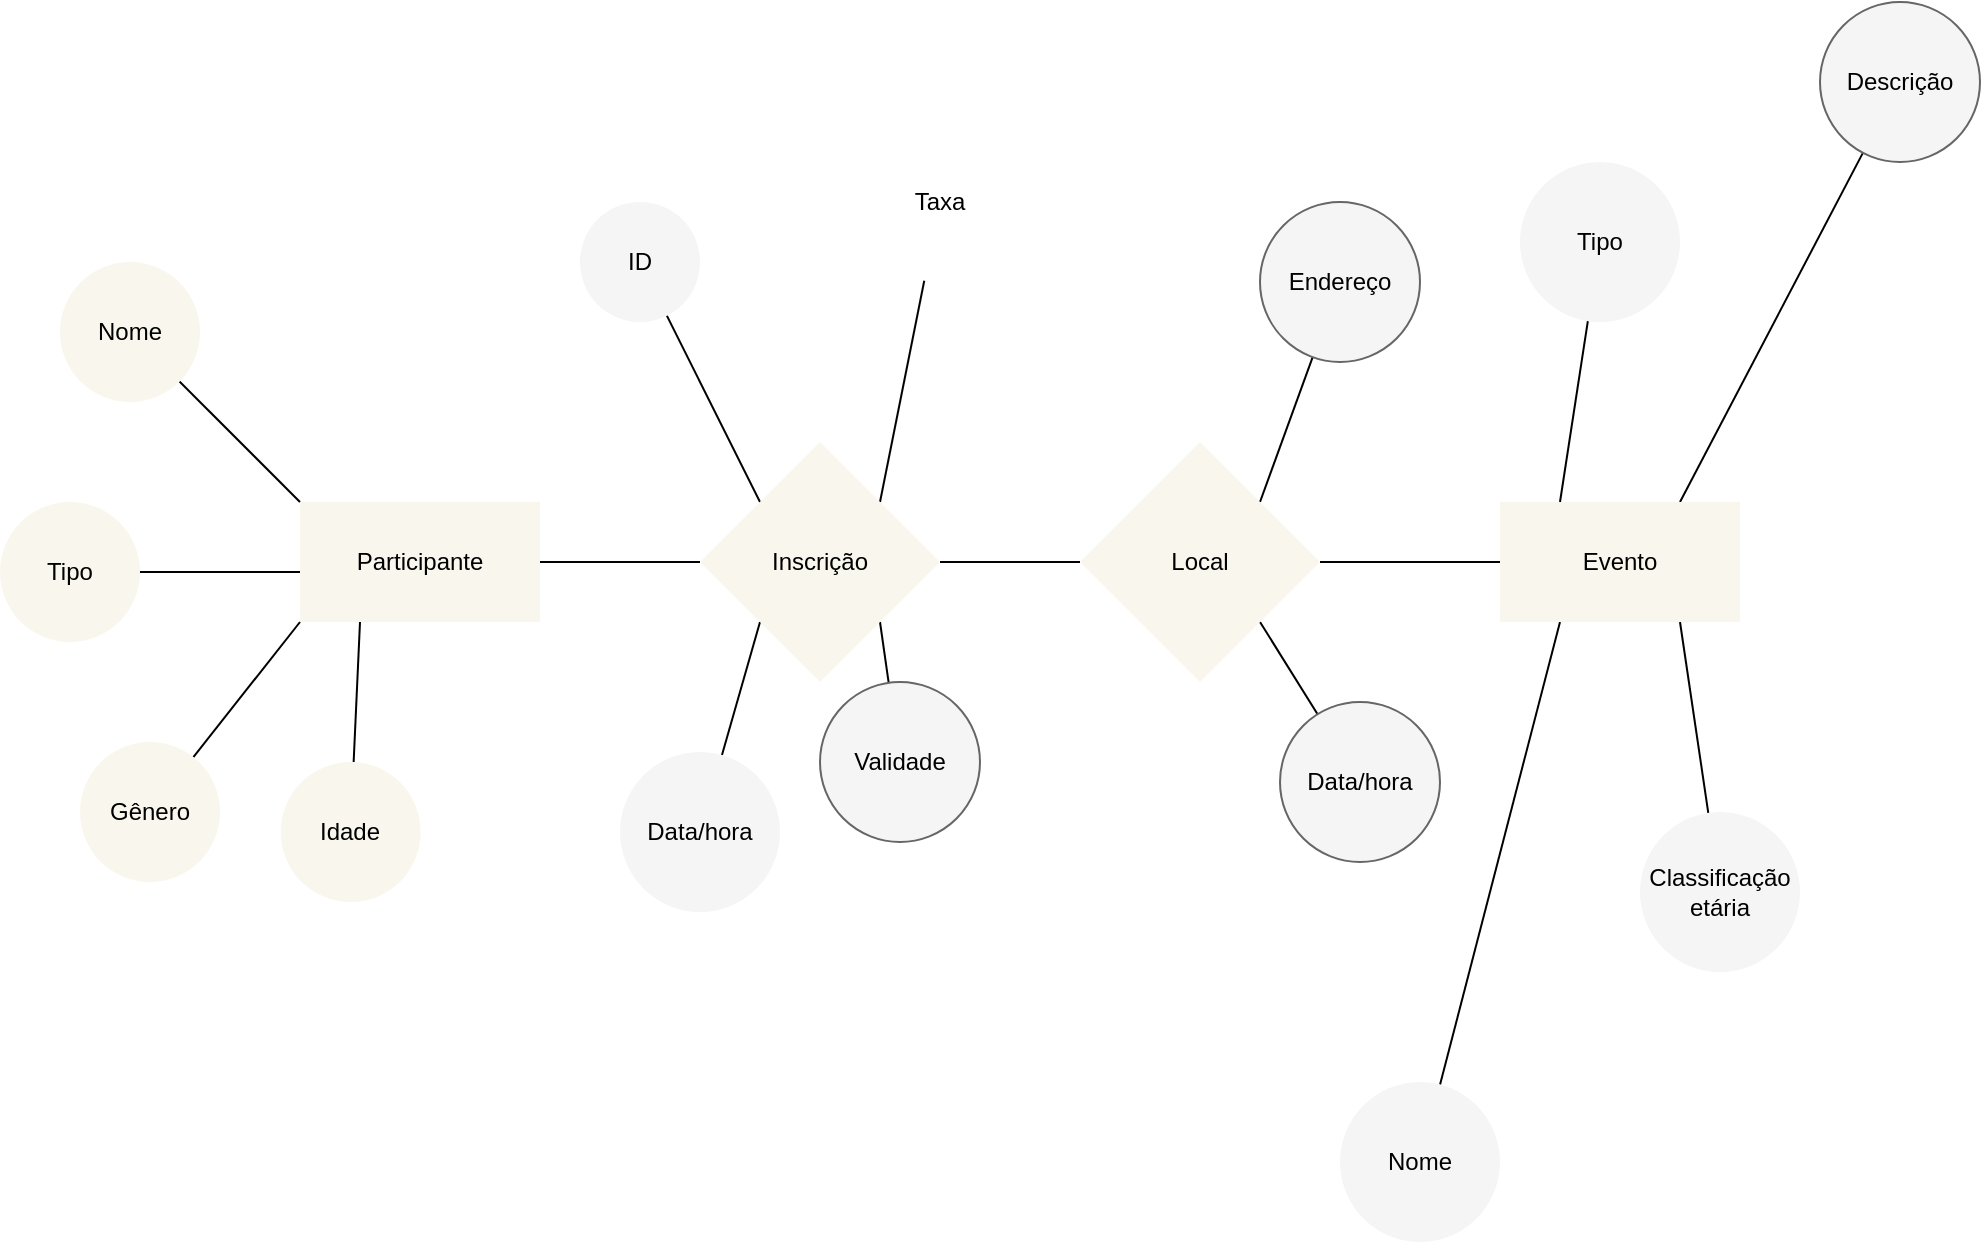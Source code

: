 <mxfile>
    <diagram id="xxtGg2wU7yqez92tXx-T" name="Sistema de Gestão de Eventos">
        <mxGraphModel dx="2692" dy="1408" grid="1" gridSize="10" guides="1" tooltips="1" connect="1" arrows="1" fold="1" page="1" pageScale="1" pageWidth="827" pageHeight="1169" math="0" shadow="0">
            <root>
                <mxCell id="0"/>
                <mxCell id="1" parent="0"/>
                <mxCell id="5" value="" style="html=1;endArrow=none;endFill=0;" parent="1" source="2" edge="1">
                    <mxGeometry relative="1" as="geometry">
                        <mxPoint x="270" y="330" as="targetPoint"/>
                    </mxGeometry>
                </mxCell>
                <mxCell id="20" style="edgeStyle=none;html=1;exitX=0;exitY=0;exitDx=0;exitDy=0;fontColor=#000000;endArrow=none;endFill=0;entryX=1;entryY=1;entryDx=0;entryDy=0;" parent="1" source="2" target="21" edge="1">
                    <mxGeometry relative="1" as="geometry">
                        <mxPoint x="70" y="210" as="targetPoint"/>
                    </mxGeometry>
                </mxCell>
                <mxCell id="24" style="edgeStyle=none;html=1;exitX=0;exitY=0.5;exitDx=0;exitDy=0;fontColor=#000000;endArrow=none;endFill=0;" parent="1" target="25" edge="1">
                    <mxGeometry relative="1" as="geometry">
                        <mxPoint x="-20" y="335" as="targetPoint"/>
                        <mxPoint x="70" y="335" as="sourcePoint"/>
                    </mxGeometry>
                </mxCell>
                <mxCell id="27" style="edgeStyle=none;html=1;exitX=0;exitY=1;exitDx=0;exitDy=0;fontColor=#000000;endArrow=none;endFill=0;" parent="1" source="2" target="28" edge="1">
                    <mxGeometry relative="1" as="geometry">
                        <mxPoint x="40" y="430" as="targetPoint"/>
                    </mxGeometry>
                </mxCell>
                <mxCell id="30" style="edgeStyle=none;html=1;exitX=0.25;exitY=1;exitDx=0;exitDy=0;fontColor=#000000;endArrow=none;endFill=0;" parent="1" source="2" target="31" edge="1">
                    <mxGeometry relative="1" as="geometry">
                        <mxPoint x="100.316" y="450" as="targetPoint"/>
                    </mxGeometry>
                </mxCell>
                <mxCell id="2" value="" style="rounded=0;whiteSpace=wrap;html=1;fillColor=#f9f7ed;strokeColor=none;" parent="1" vertex="1">
                    <mxGeometry x="70" y="300" width="120" height="60" as="geometry"/>
                </mxCell>
                <mxCell id="12" value="" style="edgeStyle=none;html=1;fontColor=#000000;endArrow=none;endFill=0;startArrow=none;" parent="1" source="16" target="11" edge="1">
                    <mxGeometry relative="1" as="geometry"/>
                </mxCell>
                <mxCell id="35" style="edgeStyle=none;html=1;exitX=0;exitY=0;exitDx=0;exitDy=0;fontColor=#000000;endArrow=none;endFill=0;" parent="1" source="6" target="36" edge="1">
                    <mxGeometry relative="1" as="geometry">
                        <mxPoint x="250" y="230" as="targetPoint"/>
                    </mxGeometry>
                </mxCell>
                <mxCell id="38" style="edgeStyle=none;html=1;exitX=1;exitY=0;exitDx=0;exitDy=0;fontColor=#FFFFFF;endArrow=none;endFill=0;" parent="1" source="6" target="39" edge="1">
                    <mxGeometry relative="1" as="geometry">
                        <mxPoint x="420" y="190" as="targetPoint"/>
                    </mxGeometry>
                </mxCell>
                <mxCell id="41" style="edgeStyle=none;html=1;exitX=0;exitY=1;exitDx=0;exitDy=0;fontColor=#000000;endArrow=none;endFill=0;" edge="1" parent="1" source="6" target="42">
                    <mxGeometry relative="1" as="geometry">
                        <mxPoint x="440" y="470" as="targetPoint"/>
                    </mxGeometry>
                </mxCell>
                <mxCell id="52" style="edgeStyle=none;html=1;exitX=1;exitY=1;exitDx=0;exitDy=0;fontColor=#000000;endArrow=none;endFill=0;" edge="1" parent="1" source="6" target="53">
                    <mxGeometry relative="1" as="geometry">
                        <mxPoint x="370" y="430" as="targetPoint"/>
                    </mxGeometry>
                </mxCell>
                <mxCell id="6" value="" style="rhombus;whiteSpace=wrap;html=1;fillColor=#f9f7ed;strokeColor=none;rounded=0;" parent="1" vertex="1">
                    <mxGeometry x="270" y="270" width="120" height="120" as="geometry"/>
                </mxCell>
                <mxCell id="9" value="Participante" style="text;html=1;strokeColor=none;fillColor=none;align=center;verticalAlign=middle;whiteSpace=wrap;rounded=0;fontColor=#000000;" parent="1" vertex="1">
                    <mxGeometry x="100" y="315" width="60" height="30" as="geometry"/>
                </mxCell>
                <mxCell id="10" value="Inscrição" style="text;html=1;strokeColor=none;fillColor=none;align=center;verticalAlign=middle;whiteSpace=wrap;rounded=0;fontColor=#000000;" parent="1" vertex="1">
                    <mxGeometry x="300" y="315" width="60" height="30" as="geometry"/>
                </mxCell>
                <mxCell id="55" style="edgeStyle=none;html=1;exitX=0.25;exitY=0;exitDx=0;exitDy=0;fontColor=#000000;endArrow=none;endFill=0;" edge="1" parent="1" source="11" target="56">
                    <mxGeometry relative="1" as="geometry">
                        <mxPoint x="720" y="170" as="targetPoint"/>
                    </mxGeometry>
                </mxCell>
                <mxCell id="58" style="edgeStyle=none;html=1;exitX=0.75;exitY=1;exitDx=0;exitDy=0;fontColor=#000000;endArrow=none;endFill=0;" edge="1" parent="1" source="11" target="59">
                    <mxGeometry relative="1" as="geometry">
                        <mxPoint x="780" y="520" as="targetPoint"/>
                    </mxGeometry>
                </mxCell>
                <mxCell id="61" style="edgeStyle=none;html=1;exitX=0.25;exitY=1;exitDx=0;exitDy=0;fontColor=#000000;endArrow=none;endFill=0;" edge="1" parent="1" source="11" target="62">
                    <mxGeometry relative="1" as="geometry">
                        <mxPoint x="630" y="630" as="targetPoint"/>
                    </mxGeometry>
                </mxCell>
                <mxCell id="64" style="edgeStyle=none;html=1;exitX=0.75;exitY=0;exitDx=0;exitDy=0;fontColor=#000000;endArrow=none;endFill=0;" edge="1" parent="1" source="11" target="65">
                    <mxGeometry relative="1" as="geometry">
                        <mxPoint x="870" y="90" as="targetPoint"/>
                    </mxGeometry>
                </mxCell>
                <mxCell id="11" value="" style="rounded=0;whiteSpace=wrap;html=1;fillColor=#f9f7ed;strokeColor=none;" parent="1" vertex="1">
                    <mxGeometry x="670" y="300" width="120" height="60" as="geometry"/>
                </mxCell>
                <mxCell id="13" value="Evento" style="text;html=1;strokeColor=none;fillColor=none;align=center;verticalAlign=middle;whiteSpace=wrap;rounded=0;fontColor=#000000;" parent="1" vertex="1">
                    <mxGeometry x="700" y="315" width="60" height="30" as="geometry"/>
                </mxCell>
                <mxCell id="17" value="" style="edgeStyle=none;html=1;fontColor=#000000;endArrow=none;endFill=0;" parent="1" source="6" target="16" edge="1">
                    <mxGeometry relative="1" as="geometry">
                        <mxPoint x="390" y="330" as="sourcePoint"/>
                        <mxPoint x="670" y="330" as="targetPoint"/>
                    </mxGeometry>
                </mxCell>
                <mxCell id="44" style="edgeStyle=none;html=1;exitX=1;exitY=0;exitDx=0;exitDy=0;fontColor=#000000;endArrow=none;endFill=0;" edge="1" parent="1" source="16" target="45">
                    <mxGeometry relative="1" as="geometry">
                        <mxPoint x="590" y="190" as="targetPoint"/>
                    </mxGeometry>
                </mxCell>
                <mxCell id="47" style="edgeStyle=none;html=1;fontColor=#000000;endArrow=none;endFill=0;exitX=1;exitY=1;exitDx=0;exitDy=0;" edge="1" parent="1" source="16" target="48">
                    <mxGeometry relative="1" as="geometry">
                        <mxPoint x="430" y="470" as="targetPoint"/>
                        <mxPoint x="510" y="400" as="sourcePoint"/>
                    </mxGeometry>
                </mxCell>
                <mxCell id="16" value="" style="rhombus;whiteSpace=wrap;html=1;fillColor=#f9f7ed;strokeColor=none;" parent="1" vertex="1">
                    <mxGeometry x="460" y="270" width="120" height="120" as="geometry"/>
                </mxCell>
                <mxCell id="19" value="Local" style="text;html=1;strokeColor=none;fillColor=none;align=center;verticalAlign=middle;whiteSpace=wrap;rounded=0;fontColor=#000000;" parent="1" vertex="1">
                    <mxGeometry x="490" y="315" width="60" height="30" as="geometry"/>
                </mxCell>
                <mxCell id="21" value="" style="ellipse;whiteSpace=wrap;html=1;aspect=fixed;fillColor=#f9f7ed;strokeColor=none;" parent="1" vertex="1">
                    <mxGeometry x="-50" y="180" width="70" height="70" as="geometry"/>
                </mxCell>
                <mxCell id="22" value="Nome" style="text;html=1;strokeColor=none;fillColor=none;align=center;verticalAlign=middle;whiteSpace=wrap;rounded=0;fontColor=#000000;" parent="1" vertex="1">
                    <mxGeometry x="-45" y="200" width="60" height="30" as="geometry"/>
                </mxCell>
                <mxCell id="25" value="" style="ellipse;whiteSpace=wrap;html=1;aspect=fixed;fillColor=#f9f7ed;strokeColor=none;" parent="1" vertex="1">
                    <mxGeometry x="-80" y="300" width="70" height="70" as="geometry"/>
                </mxCell>
                <mxCell id="26" value="Tipo" style="text;html=1;strokeColor=none;fillColor=none;align=center;verticalAlign=middle;whiteSpace=wrap;rounded=0;fontColor=#000000;" parent="1" vertex="1">
                    <mxGeometry x="-75" y="320" width="60" height="30" as="geometry"/>
                </mxCell>
                <mxCell id="28" value="" style="ellipse;whiteSpace=wrap;html=1;aspect=fixed;fillColor=#f9f7ed;strokeColor=none;" parent="1" vertex="1">
                    <mxGeometry x="-40" y="420" width="70" height="70" as="geometry"/>
                </mxCell>
                <mxCell id="29" value="Gênero" style="text;html=1;strokeColor=none;fillColor=none;align=center;verticalAlign=middle;whiteSpace=wrap;rounded=0;fontColor=#000000;" parent="1" vertex="1">
                    <mxGeometry x="-35" y="440" width="60" height="30" as="geometry"/>
                </mxCell>
                <mxCell id="31" value="" style="ellipse;whiteSpace=wrap;html=1;aspect=fixed;fillColor=#f9f7ed;strokeColor=none;" parent="1" vertex="1">
                    <mxGeometry x="60.32" y="430" width="70" height="70" as="geometry"/>
                </mxCell>
                <mxCell id="32" value="Idade" style="text;html=1;strokeColor=none;fillColor=none;align=center;verticalAlign=middle;whiteSpace=wrap;rounded=0;fontColor=#000000;" parent="1" vertex="1">
                    <mxGeometry x="65.32" y="450" width="60" height="30" as="geometry"/>
                </mxCell>
                <mxCell id="36" value="" style="ellipse;whiteSpace=wrap;html=1;aspect=fixed;fontColor=#333333;fillColor=#f5f5f5;strokeColor=none;" parent="1" vertex="1">
                    <mxGeometry x="210" y="150" width="60" height="60" as="geometry"/>
                </mxCell>
                <mxCell id="37" value="ID" style="text;html=1;strokeColor=none;fillColor=none;align=center;verticalAlign=middle;whiteSpace=wrap;rounded=0;fontColor=#000000;" parent="1" vertex="1">
                    <mxGeometry x="210" y="165" width="60" height="30" as="geometry"/>
                </mxCell>
                <mxCell id="39" value="" style="ellipse;whiteSpace=wrap;html=1;aspect=fixed;fontColor=#FFFFFF;fillColor=#FFFFFF;strokeColor=none;" parent="1" vertex="1">
                    <mxGeometry x="350" y="110" width="80" height="80" as="geometry"/>
                </mxCell>
                <mxCell id="40" value="Taxa" style="text;html=1;strokeColor=none;fillColor=none;align=center;verticalAlign=middle;whiteSpace=wrap;rounded=0;fontColor=#000000;" parent="1" vertex="1">
                    <mxGeometry x="360" y="135" width="60" height="30" as="geometry"/>
                </mxCell>
                <mxCell id="42" value="" style="ellipse;whiteSpace=wrap;html=1;aspect=fixed;fontColor=#333333;fillColor=#f5f5f5;strokeColor=none;" vertex="1" parent="1">
                    <mxGeometry x="230" y="425" width="80" height="80" as="geometry"/>
                </mxCell>
                <mxCell id="43" value="Data/hora" style="text;html=1;strokeColor=none;fillColor=none;align=center;verticalAlign=middle;whiteSpace=wrap;rounded=0;fontColor=#000000;" vertex="1" parent="1">
                    <mxGeometry x="240" y="450" width="60" height="30" as="geometry"/>
                </mxCell>
                <mxCell id="45" value="" style="ellipse;whiteSpace=wrap;html=1;aspect=fixed;fontColor=#333333;strokeColor=#666666;fillColor=#f5f5f5;" vertex="1" parent="1">
                    <mxGeometry x="550" y="150" width="80" height="80" as="geometry"/>
                </mxCell>
                <mxCell id="46" value="Endereço" style="text;html=1;strokeColor=none;fillColor=none;align=center;verticalAlign=middle;whiteSpace=wrap;rounded=0;fontColor=#000000;" vertex="1" parent="1">
                    <mxGeometry x="560" y="175" width="60" height="30" as="geometry"/>
                </mxCell>
                <mxCell id="48" value="" style="ellipse;whiteSpace=wrap;html=1;aspect=fixed;fontColor=#333333;strokeColor=#666666;fillColor=#f5f5f5;" vertex="1" parent="1">
                    <mxGeometry x="560" y="400" width="80" height="80" as="geometry"/>
                </mxCell>
                <mxCell id="50" value="Data/hora" style="text;html=1;strokeColor=none;fillColor=none;align=center;verticalAlign=middle;whiteSpace=wrap;rounded=0;fontColor=#000000;" vertex="1" parent="1">
                    <mxGeometry x="570" y="425" width="60" height="30" as="geometry"/>
                </mxCell>
                <mxCell id="53" value="" style="ellipse;whiteSpace=wrap;html=1;aspect=fixed;fontColor=#333333;strokeColor=#666666;fillColor=#f5f5f5;" vertex="1" parent="1">
                    <mxGeometry x="330" y="390" width="80" height="80" as="geometry"/>
                </mxCell>
                <mxCell id="54" value="Validade" style="text;html=1;strokeColor=none;fillColor=none;align=center;verticalAlign=middle;whiteSpace=wrap;rounded=0;fontColor=#000000;" vertex="1" parent="1">
                    <mxGeometry x="340" y="415" width="60" height="30" as="geometry"/>
                </mxCell>
                <mxCell id="56" value="" style="ellipse;whiteSpace=wrap;html=1;aspect=fixed;fontColor=#333333;fillColor=#f5f5f5;strokeColor=none;" vertex="1" parent="1">
                    <mxGeometry x="680" y="130" width="80" height="80" as="geometry"/>
                </mxCell>
                <mxCell id="57" value="Tipo" style="text;html=1;strokeColor=none;fillColor=none;align=center;verticalAlign=middle;whiteSpace=wrap;rounded=0;fontColor=#000000;" vertex="1" parent="1">
                    <mxGeometry x="690" y="155" width="60" height="30" as="geometry"/>
                </mxCell>
                <mxCell id="59" value="" style="ellipse;whiteSpace=wrap;html=1;aspect=fixed;fontColor=#333333;fillColor=#f5f5f5;strokeColor=none;" vertex="1" parent="1">
                    <mxGeometry x="740" y="455" width="80" height="80" as="geometry"/>
                </mxCell>
                <mxCell id="60" value="Classificação etária" style="text;html=1;strokeColor=none;fillColor=none;align=center;verticalAlign=middle;whiteSpace=wrap;rounded=0;fontColor=#000000;" vertex="1" parent="1">
                    <mxGeometry x="750" y="480" width="60" height="30" as="geometry"/>
                </mxCell>
                <mxCell id="62" value="" style="ellipse;whiteSpace=wrap;html=1;aspect=fixed;fontColor=#333333;fillColor=#f5f5f5;strokeColor=none;" vertex="1" parent="1">
                    <mxGeometry x="590" y="590" width="80" height="80" as="geometry"/>
                </mxCell>
                <mxCell id="63" value="Nome" style="text;html=1;strokeColor=none;fillColor=none;align=center;verticalAlign=middle;whiteSpace=wrap;rounded=0;fontColor=#000000;" vertex="1" parent="1">
                    <mxGeometry x="600" y="615" width="60" height="30" as="geometry"/>
                </mxCell>
                <mxCell id="65" value="" style="ellipse;whiteSpace=wrap;html=1;aspect=fixed;fontColor=#333333;strokeColor=#666666;fillColor=#f5f5f5;" vertex="1" parent="1">
                    <mxGeometry x="830" y="50" width="80" height="80" as="geometry"/>
                </mxCell>
                <mxCell id="66" value="Descrição" style="text;html=1;strokeColor=none;fillColor=none;align=center;verticalAlign=middle;whiteSpace=wrap;rounded=0;fontColor=#000000;" vertex="1" parent="1">
                    <mxGeometry x="840" y="75" width="60" height="30" as="geometry"/>
                </mxCell>
            </root>
        </mxGraphModel>
    </diagram>
    <diagram id="1M4WCyiPqBJGXV5D22og" name="Sistem de Gestão de Ordens de Produção">
        <mxGraphModel dx="1783" dy="704" grid="1" gridSize="10" guides="1" tooltips="1" connect="1" arrows="1" fold="1" page="1" pageScale="1" pageWidth="850" pageHeight="1100" math="0" shadow="0">
            <root>
                <mxCell id="0"/>
                <mxCell id="1" parent="0"/>
                <mxCell id="5UXtcH4mES-yL4AqIS6D-2" style="edgeStyle=none;html=1;exitX=1;exitY=0.5;exitDx=0;exitDy=0;fontColor=#000000;endArrow=none;endFill=0;" edge="1" parent="1" source="5UXtcH4mES-yL4AqIS6D-5">
                    <mxGeometry relative="1" as="geometry">
                        <mxPoint x="680" y="450" as="targetPoint"/>
                    </mxGeometry>
                </mxCell>
                <mxCell id="5UXtcH4mES-yL4AqIS6D-55" style="edgeStyle=none;html=1;exitX=0.75;exitY=0;exitDx=0;exitDy=0;fontColor=#000000;endArrow=none;endFill=0;" edge="1" parent="1" source="OKriHopyka80t8LCWY1B-1" target="5UXtcH4mES-yL4AqIS6D-57">
                    <mxGeometry relative="1" as="geometry">
                        <mxPoint x="769.5" y="310" as="targetPoint"/>
                    </mxGeometry>
                </mxCell>
                <mxCell id="5UXtcH4mES-yL4AqIS6D-59" style="edgeStyle=none;html=1;exitX=0.75;exitY=1;exitDx=0;exitDy=0;fontColor=#000000;endArrow=none;endFill=0;" edge="1" parent="1" source="OKriHopyka80t8LCWY1B-1" target="5UXtcH4mES-yL4AqIS6D-60">
                    <mxGeometry relative="1" as="geometry">
                        <mxPoint x="769.5" y="640" as="targetPoint"/>
                    </mxGeometry>
                </mxCell>
                <mxCell id="5UXtcH4mES-yL4AqIS6D-62" style="edgeStyle=none;html=1;exitX=0.25;exitY=1;exitDx=0;exitDy=0;fontColor=#000000;endArrow=none;endFill=0;" edge="1" parent="1" source="OKriHopyka80t8LCWY1B-1" target="5UXtcH4mES-yL4AqIS6D-63">
                    <mxGeometry relative="1" as="geometry">
                        <mxPoint x="709.5" y="570" as="targetPoint"/>
                    </mxGeometry>
                </mxCell>
                <mxCell id="OKriHopyka80t8LCWY1B-1" value="" style="rounded=0;whiteSpace=wrap;html=1;fontColor=#333333;strokeColor=none;fillColor=#f5f5f5;" vertex="1" parent="1">
                    <mxGeometry x="680" y="420" width="120" height="60" as="geometry"/>
                </mxCell>
                <mxCell id="5UXtcH4mES-yL4AqIS6D-1" value="Fornecedor" style="text;html=1;strokeColor=none;fillColor=none;align=center;verticalAlign=middle;whiteSpace=wrap;rounded=0;fontColor=#000000;" vertex="1" parent="1">
                    <mxGeometry x="710" y="435" width="60" height="30" as="geometry"/>
                </mxCell>
                <mxCell id="5UXtcH4mES-yL4AqIS6D-7" style="edgeStyle=none;html=1;exitX=0;exitY=0.5;exitDx=0;exitDy=0;fontColor=#000000;endArrow=none;endFill=0;entryX=1;entryY=0.5;entryDx=0;entryDy=0;" edge="1" parent="1" source="5UXtcH4mES-yL4AqIS6D-5" target="5UXtcH4mES-yL4AqIS6D-8">
                    <mxGeometry relative="1" as="geometry">
                        <mxPoint x="430" y="320" as="targetPoint"/>
                    </mxGeometry>
                </mxCell>
                <mxCell id="5UXtcH4mES-yL4AqIS6D-34" style="edgeStyle=none;html=1;exitX=0.5;exitY=0;exitDx=0;exitDy=0;fontColor=#000000;endArrow=none;endFill=0;" edge="1" parent="1" source="5UXtcH4mES-yL4AqIS6D-5" target="5UXtcH4mES-yL4AqIS6D-35">
                    <mxGeometry relative="1" as="geometry">
                        <mxPoint x="529.5" y="240" as="targetPoint"/>
                    </mxGeometry>
                </mxCell>
                <mxCell id="5UXtcH4mES-yL4AqIS6D-37" style="edgeStyle=none;html=1;exitX=1;exitY=1;exitDx=0;exitDy=0;fontColor=#000000;endArrow=none;endFill=0;" edge="1" parent="1" source="5UXtcH4mES-yL4AqIS6D-5" target="5UXtcH4mES-yL4AqIS6D-38">
                    <mxGeometry relative="1" as="geometry">
                        <mxPoint x="590" y="640" as="targetPoint"/>
                    </mxGeometry>
                </mxCell>
                <mxCell id="5UXtcH4mES-yL4AqIS6D-43" style="edgeStyle=none;html=1;exitX=1;exitY=0;exitDx=0;exitDy=0;fontColor=#000000;endArrow=none;endFill=0;" edge="1" parent="1" source="5UXtcH4mES-yL4AqIS6D-5" target="5UXtcH4mES-yL4AqIS6D-44">
                    <mxGeometry relative="1" as="geometry">
                        <mxPoint x="640" y="330" as="targetPoint"/>
                    </mxGeometry>
                </mxCell>
                <mxCell id="5UXtcH4mES-yL4AqIS6D-46" style="edgeStyle=none;html=1;exitX=0.5;exitY=1;exitDx=0;exitDy=0;fontColor=#000000;endArrow=none;endFill=0;" edge="1" parent="1" source="5UXtcH4mES-yL4AqIS6D-5" target="5UXtcH4mES-yL4AqIS6D-47">
                    <mxGeometry relative="1" as="geometry">
                        <mxPoint x="530" y="590" as="targetPoint"/>
                    </mxGeometry>
                </mxCell>
                <mxCell id="5UXtcH4mES-yL4AqIS6D-49" style="edgeStyle=none;html=1;exitX=0;exitY=1;exitDx=0;exitDy=0;fontColor=#000000;endArrow=none;endFill=0;" edge="1" parent="1" source="5UXtcH4mES-yL4AqIS6D-5" target="5UXtcH4mES-yL4AqIS6D-50">
                    <mxGeometry relative="1" as="geometry">
                        <mxPoint x="460" y="520" as="targetPoint"/>
                    </mxGeometry>
                </mxCell>
                <mxCell id="5UXtcH4mES-yL4AqIS6D-5" value="" style="rhombus;whiteSpace=wrap;html=1;rounded=0;shadow=0;glass=0;sketch=0;fontColor=#333333;fillColor=#f5f5f5;strokeColor=none;" vertex="1" parent="1">
                    <mxGeometry x="480" y="400" width="100" height="100" as="geometry"/>
                </mxCell>
                <mxCell id="5UXtcH4mES-yL4AqIS6D-6" value="Ordem de&lt;br&gt;Produção" style="text;html=1;strokeColor=none;fillColor=none;align=center;verticalAlign=middle;whiteSpace=wrap;rounded=0;shadow=0;glass=0;sketch=0;fontColor=#000000;" vertex="1" parent="1">
                    <mxGeometry x="500" y="435" width="60" height="30" as="geometry"/>
                </mxCell>
                <mxCell id="5UXtcH4mES-yL4AqIS6D-10" style="edgeStyle=none;html=1;exitX=0;exitY=0.5;exitDx=0;exitDy=0;fontColor=#000000;endArrow=none;endFill=0;" edge="1" parent="1" source="5UXtcH4mES-yL4AqIS6D-8" target="5UXtcH4mES-yL4AqIS6D-11">
                    <mxGeometry relative="1" as="geometry">
                        <mxPoint x="150" y="450" as="targetPoint"/>
                    </mxGeometry>
                </mxCell>
                <mxCell id="5UXtcH4mES-yL4AqIS6D-19" style="edgeStyle=none;html=1;exitX=0.25;exitY=0;exitDx=0;exitDy=0;fontColor=#000000;endArrow=none;endFill=0;" edge="1" parent="1" source="5UXtcH4mES-yL4AqIS6D-8" target="5UXtcH4mES-yL4AqIS6D-20">
                    <mxGeometry relative="1" as="geometry">
                        <mxPoint x="240" y="260" as="targetPoint"/>
                    </mxGeometry>
                </mxCell>
                <mxCell id="5UXtcH4mES-yL4AqIS6D-22" style="edgeStyle=none;html=1;exitX=0.5;exitY=1;exitDx=0;exitDy=0;fontColor=#000000;endArrow=none;endFill=0;" edge="1" parent="1" source="5UXtcH4mES-yL4AqIS6D-8" target="5UXtcH4mES-yL4AqIS6D-23">
                    <mxGeometry relative="1" as="geometry">
                        <mxPoint x="360" y="640" as="targetPoint"/>
                    </mxGeometry>
                </mxCell>
                <mxCell id="5UXtcH4mES-yL4AqIS6D-25" style="edgeStyle=none;html=1;exitX=0.75;exitY=0;exitDx=0;exitDy=0;fontColor=#000000;endArrow=none;endFill=0;" edge="1" parent="1" source="5UXtcH4mES-yL4AqIS6D-8" target="5UXtcH4mES-yL4AqIS6D-26">
                    <mxGeometry relative="1" as="geometry">
                        <mxPoint x="380" y="270" as="targetPoint"/>
                    </mxGeometry>
                </mxCell>
                <mxCell id="5UXtcH4mES-yL4AqIS6D-28" style="edgeStyle=none;html=1;exitX=0.25;exitY=1;exitDx=0;exitDy=0;fontColor=#000000;endArrow=none;endFill=0;" edge="1" parent="1" source="5UXtcH4mES-yL4AqIS6D-8" target="5UXtcH4mES-yL4AqIS6D-29">
                    <mxGeometry relative="1" as="geometry">
                        <mxPoint x="220" y="690" as="targetPoint"/>
                    </mxGeometry>
                </mxCell>
                <mxCell id="5UXtcH4mES-yL4AqIS6D-31" style="edgeStyle=none;html=1;exitX=0.75;exitY=1;exitDx=0;exitDy=0;fontColor=#000000;endArrow=none;endFill=0;" edge="1" parent="1" source="5UXtcH4mES-yL4AqIS6D-8" target="5UXtcH4mES-yL4AqIS6D-32">
                    <mxGeometry relative="1" as="geometry">
                        <mxPoint x="450" y="600" as="targetPoint"/>
                    </mxGeometry>
                </mxCell>
                <mxCell id="5UXtcH4mES-yL4AqIS6D-40" style="edgeStyle=none;html=1;exitX=0;exitY=0.75;exitDx=0;exitDy=0;fontColor=#000000;endArrow=none;endFill=0;" edge="1" parent="1" source="5UXtcH4mES-yL4AqIS6D-8" target="5UXtcH4mES-yL4AqIS6D-41">
                    <mxGeometry relative="1" as="geometry">
                        <mxPoint x="160" y="560" as="targetPoint"/>
                    </mxGeometry>
                </mxCell>
                <mxCell id="5UXtcH4mES-yL4AqIS6D-8" value="" style="rounded=0;whiteSpace=wrap;html=1;shadow=0;glass=0;sketch=0;fontColor=#333333;fillColor=#f5f5f5;strokeColor=none;" vertex="1" parent="1">
                    <mxGeometry x="260" y="420" width="120" height="60" as="geometry"/>
                </mxCell>
                <mxCell id="5UXtcH4mES-yL4AqIS6D-9" value="Pedido" style="text;html=1;strokeColor=none;fillColor=none;align=center;verticalAlign=middle;whiteSpace=wrap;rounded=0;shadow=0;glass=0;sketch=0;fontColor=#000000;" vertex="1" parent="1">
                    <mxGeometry x="290" y="435" width="60" height="30" as="geometry"/>
                </mxCell>
                <mxCell id="5UXtcH4mES-yL4AqIS6D-13" style="edgeStyle=none;html=1;exitX=0.25;exitY=0;exitDx=0;exitDy=0;fontColor=#000000;endArrow=none;endFill=0;" edge="1" parent="1" source="5UXtcH4mES-yL4AqIS6D-11" target="5UXtcH4mES-yL4AqIS6D-14">
                    <mxGeometry relative="1" as="geometry">
                        <mxPoint x="40.0" y="300" as="targetPoint"/>
                    </mxGeometry>
                </mxCell>
                <mxCell id="5UXtcH4mES-yL4AqIS6D-16" style="edgeStyle=none;html=1;exitX=0.25;exitY=1;exitDx=0;exitDy=0;fontColor=#000000;endArrow=none;endFill=0;" edge="1" parent="1" source="5UXtcH4mES-yL4AqIS6D-11" target="5UXtcH4mES-yL4AqIS6D-17">
                    <mxGeometry relative="1" as="geometry">
                        <mxPoint x="20" y="650" as="targetPoint"/>
                    </mxGeometry>
                </mxCell>
                <mxCell id="5UXtcH4mES-yL4AqIS6D-52" style="edgeStyle=none;html=1;exitX=0.75;exitY=0;exitDx=0;exitDy=0;fontColor=#000000;endArrow=none;endFill=0;" edge="1" parent="1" source="5UXtcH4mES-yL4AqIS6D-11" target="5UXtcH4mES-yL4AqIS6D-53">
                    <mxGeometry relative="1" as="geometry">
                        <mxPoint x="139.5" y="330" as="targetPoint"/>
                    </mxGeometry>
                </mxCell>
                <mxCell id="5UXtcH4mES-yL4AqIS6D-11" value="" style="rounded=0;whiteSpace=wrap;html=1;shadow=0;glass=0;sketch=0;fontColor=#333333;strokeColor=#666666;fillColor=#f5f5f5;" vertex="1" parent="1">
                    <mxGeometry x="50" y="420" width="120" height="60" as="geometry"/>
                </mxCell>
                <mxCell id="5UXtcH4mES-yL4AqIS6D-12" value="Funcionário" style="text;html=1;strokeColor=none;fillColor=none;align=center;verticalAlign=middle;whiteSpace=wrap;rounded=0;shadow=0;glass=0;sketch=0;fontColor=#000000;" vertex="1" parent="1">
                    <mxGeometry x="80" y="435" width="60" height="30" as="geometry"/>
                </mxCell>
                <mxCell id="5UXtcH4mES-yL4AqIS6D-14" value="" style="ellipse;whiteSpace=wrap;html=1;aspect=fixed;rounded=0;shadow=0;glass=0;sketch=0;fontColor=#333333;strokeColor=#666666;fillColor=#f5f5f5;" vertex="1" parent="1">
                    <mxGeometry x="-40.0" y="240" width="80" height="80" as="geometry"/>
                </mxCell>
                <mxCell id="5UXtcH4mES-yL4AqIS6D-15" value="ID" style="text;html=1;strokeColor=none;fillColor=none;align=center;verticalAlign=middle;whiteSpace=wrap;rounded=0;shadow=0;glass=0;sketch=0;fontColor=#000000;" vertex="1" parent="1">
                    <mxGeometry x="-30" y="265" width="60" height="30" as="geometry"/>
                </mxCell>
                <mxCell id="5UXtcH4mES-yL4AqIS6D-17" value="" style="ellipse;whiteSpace=wrap;html=1;aspect=fixed;rounded=0;shadow=0;glass=0;sketch=0;fontColor=#333333;strokeColor=#666666;fillColor=#f5f5f5;" vertex="1" parent="1">
                    <mxGeometry x="-20" y="610" width="80" height="80" as="geometry"/>
                </mxCell>
                <mxCell id="5UXtcH4mES-yL4AqIS6D-18" value="Nome" style="text;html=1;strokeColor=none;fillColor=none;align=center;verticalAlign=middle;whiteSpace=wrap;rounded=0;shadow=0;glass=0;sketch=0;fontColor=#000000;" vertex="1" parent="1">
                    <mxGeometry x="-10" y="635" width="60" height="30" as="geometry"/>
                </mxCell>
                <mxCell id="5UXtcH4mES-yL4AqIS6D-20" value="" style="ellipse;whiteSpace=wrap;html=1;aspect=fixed;rounded=0;shadow=0;glass=0;sketch=0;fontColor=#333333;strokeColor=#666666;fillColor=#f5f5f5;" vertex="1" parent="1">
                    <mxGeometry x="200" y="220" width="80" height="80" as="geometry"/>
                </mxCell>
                <mxCell id="5UXtcH4mES-yL4AqIS6D-21" value="Tipo" style="text;html=1;strokeColor=none;fillColor=none;align=center;verticalAlign=middle;whiteSpace=wrap;rounded=0;shadow=0;glass=0;sketch=0;fontColor=#000000;" vertex="1" parent="1">
                    <mxGeometry x="210" y="245" width="60" height="30" as="geometry"/>
                </mxCell>
                <mxCell id="5UXtcH4mES-yL4AqIS6D-23" value="" style="ellipse;whiteSpace=wrap;html=1;aspect=fixed;rounded=0;shadow=0;glass=0;sketch=0;fontColor=#333333;strokeColor=#666666;fillColor=#f5f5f5;" vertex="1" parent="1">
                    <mxGeometry x="320" y="600" width="80" height="80" as="geometry"/>
                </mxCell>
                <mxCell id="5UXtcH4mES-yL4AqIS6D-24" value="Detalhes" style="text;html=1;strokeColor=none;fillColor=none;align=center;verticalAlign=middle;whiteSpace=wrap;rounded=0;shadow=0;glass=0;sketch=0;fontColor=#000000;" vertex="1" parent="1">
                    <mxGeometry x="330" y="625" width="60" height="30" as="geometry"/>
                </mxCell>
                <mxCell id="5UXtcH4mES-yL4AqIS6D-26" value="" style="ellipse;whiteSpace=wrap;html=1;aspect=fixed;rounded=0;shadow=0;glass=0;sketch=0;fontColor=#333333;strokeColor=#666666;fillColor=#f5f5f5;" vertex="1" parent="1">
                    <mxGeometry x="340" y="230" width="80" height="80" as="geometry"/>
                </mxCell>
                <mxCell id="5UXtcH4mES-yL4AqIS6D-27" value="Valor" style="text;html=1;strokeColor=none;fillColor=none;align=center;verticalAlign=middle;whiteSpace=wrap;rounded=0;shadow=0;glass=0;sketch=0;fontColor=#000000;" vertex="1" parent="1">
                    <mxGeometry x="350" y="255" width="60" height="30" as="geometry"/>
                </mxCell>
                <mxCell id="5UXtcH4mES-yL4AqIS6D-29" value="" style="ellipse;whiteSpace=wrap;html=1;aspect=fixed;rounded=0;shadow=0;glass=0;sketch=0;fontColor=#333333;strokeColor=#666666;fillColor=#f5f5f5;" vertex="1" parent="1">
                    <mxGeometry x="170" y="620" width="80" height="80" as="geometry"/>
                </mxCell>
                <mxCell id="5UXtcH4mES-yL4AqIS6D-30" value="Quantidade" style="text;html=1;strokeColor=none;fillColor=none;align=center;verticalAlign=middle;whiteSpace=wrap;rounded=0;shadow=0;glass=0;sketch=0;fontColor=#000000;" vertex="1" parent="1">
                    <mxGeometry x="180" y="645" width="60" height="30" as="geometry"/>
                </mxCell>
                <mxCell id="5UXtcH4mES-yL4AqIS6D-32" value="" style="ellipse;whiteSpace=wrap;html=1;aspect=fixed;rounded=0;shadow=0;glass=0;sketch=0;fontColor=#333333;strokeColor=#666666;fillColor=#f5f5f5;" vertex="1" parent="1">
                    <mxGeometry x="440" y="665" width="80" height="80" as="geometry"/>
                </mxCell>
                <mxCell id="5UXtcH4mES-yL4AqIS6D-33" value="Produto" style="text;html=1;strokeColor=none;fillColor=none;align=center;verticalAlign=middle;whiteSpace=wrap;rounded=0;shadow=0;glass=0;sketch=0;fontColor=#000000;" vertex="1" parent="1">
                    <mxGeometry x="450" y="690" width="60" height="30" as="geometry"/>
                </mxCell>
                <mxCell id="5UXtcH4mES-yL4AqIS6D-35" value="" style="ellipse;whiteSpace=wrap;html=1;aspect=fixed;rounded=0;shadow=0;glass=0;sketch=0;fontColor=#333333;strokeColor=#666666;fillColor=#f5f5f5;" vertex="1" parent="1">
                    <mxGeometry x="489.5" y="200" width="80" height="80" as="geometry"/>
                </mxCell>
                <mxCell id="5UXtcH4mES-yL4AqIS6D-36" value="Data/Hora" style="text;html=1;strokeColor=none;fillColor=none;align=center;verticalAlign=middle;whiteSpace=wrap;rounded=0;shadow=0;glass=0;sketch=0;fontColor=#000000;" vertex="1" parent="1">
                    <mxGeometry x="500" y="225" width="60" height="30" as="geometry"/>
                </mxCell>
                <mxCell id="5UXtcH4mES-yL4AqIS6D-38" value="" style="ellipse;whiteSpace=wrap;html=1;aspect=fixed;rounded=0;shadow=0;glass=0;sketch=0;fontColor=#333333;strokeColor=#666666;fillColor=#f5f5f5;" vertex="1" parent="1">
                    <mxGeometry x="600" y="585" width="80" height="80" as="geometry"/>
                </mxCell>
                <mxCell id="5UXtcH4mES-yL4AqIS6D-39" value="Previsão de entrega" style="text;html=1;strokeColor=none;fillColor=none;align=center;verticalAlign=middle;whiteSpace=wrap;rounded=0;shadow=0;glass=0;sketch=0;fontColor=#000000;" vertex="1" parent="1">
                    <mxGeometry x="610" y="610" width="60" height="30" as="geometry"/>
                </mxCell>
                <mxCell id="5UXtcH4mES-yL4AqIS6D-41" value="" style="ellipse;whiteSpace=wrap;html=1;aspect=fixed;rounded=0;shadow=0;glass=0;sketch=0;strokeColor=#666666;fontColor=#333333;fillColor=#f5f5f5;" vertex="1" parent="1">
                    <mxGeometry x="120" y="520" width="80" height="80" as="geometry"/>
                </mxCell>
                <mxCell id="5UXtcH4mES-yL4AqIS6D-42" value="Data/Hora" style="text;html=1;strokeColor=none;fillColor=none;align=center;verticalAlign=middle;whiteSpace=wrap;rounded=0;shadow=0;glass=0;sketch=0;fontColor=#000000;" vertex="1" parent="1">
                    <mxGeometry x="130" y="545" width="60" height="30" as="geometry"/>
                </mxCell>
                <mxCell id="5UXtcH4mES-yL4AqIS6D-44" value="" style="ellipse;whiteSpace=wrap;html=1;aspect=fixed;rounded=0;shadow=0;glass=0;sketch=0;strokeColor=#666666;fontColor=#333333;fillColor=#f5f5f5;" vertex="1" parent="1">
                    <mxGeometry x="600" y="290" width="80" height="80" as="geometry"/>
                </mxCell>
                <mxCell id="5UXtcH4mES-yL4AqIS6D-45" value="Produto" style="text;html=1;strokeColor=none;fillColor=none;align=center;verticalAlign=middle;whiteSpace=wrap;rounded=0;shadow=0;glass=0;sketch=0;fontColor=#000000;" vertex="1" parent="1">
                    <mxGeometry x="610" y="315" width="60" height="30" as="geometry"/>
                </mxCell>
                <mxCell id="5UXtcH4mES-yL4AqIS6D-47" value="" style="ellipse;whiteSpace=wrap;html=1;aspect=fixed;rounded=0;shadow=0;glass=0;sketch=0;strokeColor=#666666;fontColor=#333333;fillColor=#f5f5f5;" vertex="1" parent="1">
                    <mxGeometry x="490" y="550" width="80" height="80" as="geometry"/>
                </mxCell>
                <mxCell id="5UXtcH4mES-yL4AqIS6D-48" value="Quantidade" style="text;html=1;strokeColor=none;fillColor=none;align=center;verticalAlign=middle;whiteSpace=wrap;rounded=0;shadow=0;glass=0;sketch=0;fontColor=#000000;" vertex="1" parent="1">
                    <mxGeometry x="500" y="575" width="60" height="30" as="geometry"/>
                </mxCell>
                <mxCell id="5UXtcH4mES-yL4AqIS6D-50" value="" style="ellipse;whiteSpace=wrap;html=1;aspect=fixed;rounded=0;shadow=0;glass=0;sketch=0;strokeColor=#666666;fontColor=#333333;fillColor=#f5f5f5;" vertex="1" parent="1">
                    <mxGeometry x="400" y="480" width="80" height="80" as="geometry"/>
                </mxCell>
                <mxCell id="5UXtcH4mES-yL4AqIS6D-51" value="Funcionário" style="text;html=1;strokeColor=none;fillColor=none;align=center;verticalAlign=middle;whiteSpace=wrap;rounded=0;shadow=0;glass=0;sketch=0;fontColor=#000000;" vertex="1" parent="1">
                    <mxGeometry x="410" y="505" width="60" height="30" as="geometry"/>
                </mxCell>
                <mxCell id="5UXtcH4mES-yL4AqIS6D-53" value="" style="ellipse;whiteSpace=wrap;html=1;aspect=fixed;rounded=0;shadow=0;glass=0;sketch=0;strokeColor=#666666;fontColor=#333333;fillColor=#f5f5f5;" vertex="1" parent="1">
                    <mxGeometry x="99.5" y="280" width="90" height="90" as="geometry"/>
                </mxCell>
                <mxCell id="5UXtcH4mES-yL4AqIS6D-54" value="Cargo/Função" style="text;html=1;strokeColor=none;fillColor=none;align=center;verticalAlign=middle;whiteSpace=wrap;rounded=0;shadow=0;glass=0;sketch=0;fontColor=#000000;" vertex="1" parent="1">
                    <mxGeometry x="114.5" y="320" width="60" height="30" as="geometry"/>
                </mxCell>
                <mxCell id="5UXtcH4mES-yL4AqIS6D-57" value="" style="ellipse;whiteSpace=wrap;html=1;aspect=fixed;rounded=0;shadow=0;glass=0;sketch=0;strokeColor=#666666;fontColor=#333333;fillColor=#f5f5f5;" vertex="1" parent="1">
                    <mxGeometry x="729.5" y="235" width="80" height="80" as="geometry"/>
                </mxCell>
                <mxCell id="5UXtcH4mES-yL4AqIS6D-58" value="ID" style="text;html=1;strokeColor=none;fillColor=none;align=center;verticalAlign=middle;whiteSpace=wrap;rounded=0;shadow=0;glass=0;sketch=0;fontColor=#000000;" vertex="1" parent="1">
                    <mxGeometry x="739.5" y="260" width="60" height="30" as="geometry"/>
                </mxCell>
                <mxCell id="5UXtcH4mES-yL4AqIS6D-60" value="" style="ellipse;whiteSpace=wrap;html=1;aspect=fixed;rounded=0;shadow=0;glass=0;sketch=0;strokeColor=#666666;fontColor=#333333;fillColor=#f5f5f5;" vertex="1" parent="1">
                    <mxGeometry x="729.5" y="600" width="80" height="80" as="geometry"/>
                </mxCell>
                <mxCell id="5UXtcH4mES-yL4AqIS6D-61" value="Nome" style="text;html=1;strokeColor=none;fillColor=none;align=center;verticalAlign=middle;whiteSpace=wrap;rounded=0;shadow=0;glass=0;sketch=0;fontColor=#000000;" vertex="1" parent="1">
                    <mxGeometry x="739.5" y="625" width="60" height="30" as="geometry"/>
                </mxCell>
                <mxCell id="5UXtcH4mES-yL4AqIS6D-63" value="" style="ellipse;whiteSpace=wrap;html=1;aspect=fixed;rounded=0;shadow=0;glass=0;sketch=0;strokeColor=#666666;fontColor=#333333;fillColor=#f5f5f5;" vertex="1" parent="1">
                    <mxGeometry x="670" y="510" width="80" height="80" as="geometry"/>
                </mxCell>
                <mxCell id="5UXtcH4mES-yL4AqIS6D-64" value="Tipo" style="text;html=1;strokeColor=none;fillColor=none;align=center;verticalAlign=middle;whiteSpace=wrap;rounded=0;shadow=0;glass=0;sketch=0;fontColor=#000000;" vertex="1" parent="1">
                    <mxGeometry x="680" y="535" width="60" height="30" as="geometry"/>
                </mxCell>
            </root>
        </mxGraphModel>
    </diagram>
    <diagram id="dr1Qvx88KBJaIVN_RhD0" name="Sistema de Gestão de Saúde">
        <mxGraphModel dx="746" dy="563" grid="1" gridSize="10" guides="1" tooltips="1" connect="1" arrows="1" fold="1" page="1" pageScale="1" pageWidth="850" pageHeight="1100" math="0" shadow="0">
            <root>
                <mxCell id="0"/>
                <mxCell id="1" parent="0"/>
                <mxCell id="v6dHI_zhfIR5_jQdszG_-1" value="" style="rounded=0;whiteSpace=wrap;html=1;shadow=0;glass=0;sketch=0;strokeColor=#666666;fontColor=#333333;fillColor=#f5f5f5;" vertex="1" parent="1">
                    <mxGeometry x="40" y="260" width="120" height="60" as="geometry"/>
                </mxCell>
            </root>
        </mxGraphModel>
    </diagram>
</mxfile>
